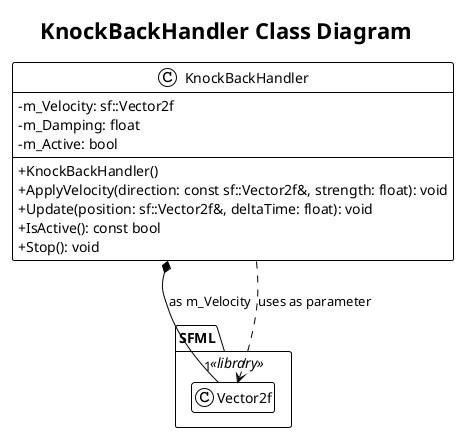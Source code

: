 @startuml
!theme plain
title KnockBackHandler Class Diagram

' Settings for better readability
skinparam classAttributeIconSize 0
hide empty members

' --- External Dependencies ---
package SFML <<library>> {
    class Vector2f
}

' --- The Main Class ---
class KnockBackHandler {
    - m_Velocity: sf::Vector2f
    - m_Damping: float
    - m_Active: bool
    --
    + KnockBackHandler()
    + ApplyVelocity(direction: const sf::Vector2f&, strength: float): void
    + Update(position: sf::Vector2f&, deltaTime: float): void
    + IsActive(): const bool
    + Stop(): void
}

' --- RELATIONSHIPS ---

' ==> Composition (Owns-A)
' The handler owns its internal velocity vector.
KnockBackHandler *-- "1" SFML.Vector2f : as m_Velocity

' ==> Dependency (Uses-A)
' The handler's methods use Vector2f as parameters.
KnockBackHandler ..> SFML.Vector2f : uses as parameter


@enduml